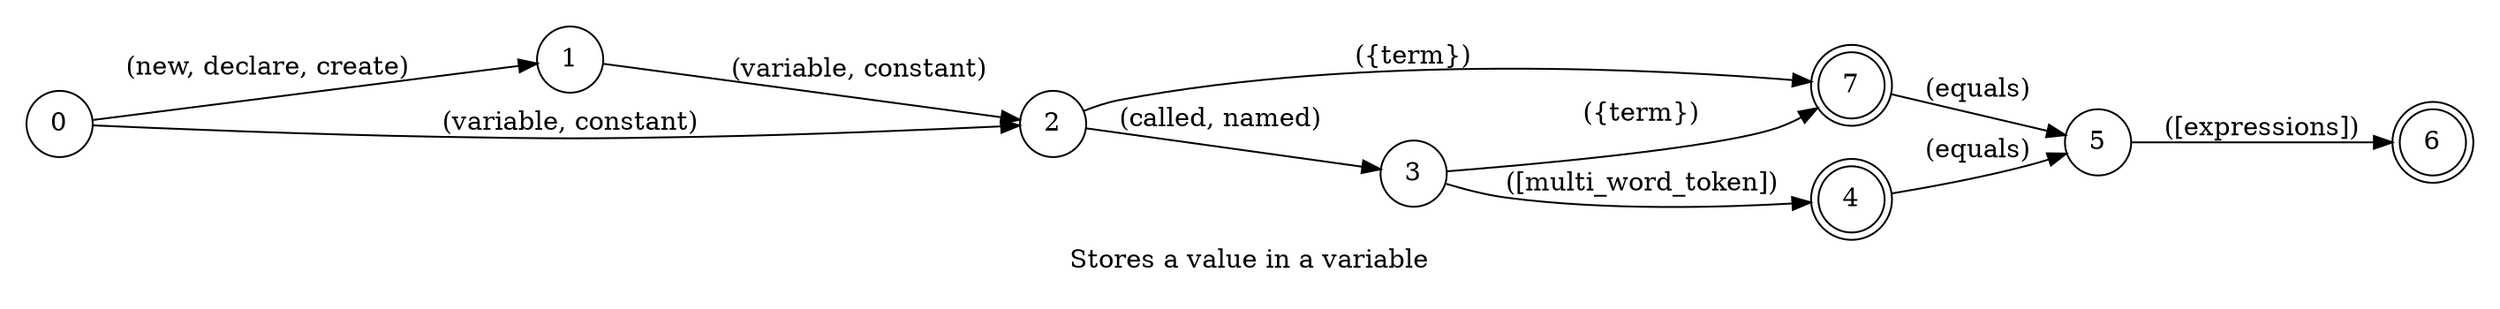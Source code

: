 digraph variable_assignment {
    id="variable_assignment";
    label="Stores a value in a variable";
    lang="en-US";
    langName="English";
    pad="0.2";
    rankdir=LR;
    node[shape=doublecircle]; 4 6 7;
    node[shape=circle];

    0 -> 1 [label="(new, declare, create)", store=isNew, normalizer=boolean];
    {1 0} -> 2 [label="(variable, constant)", store=memType];
    2 -> 3 [label="(called, named)"];
    3 -> 4 [label="([multi_word_token])", store=varName, extraArgs="{\"case\": \"camel\"}"];
    {2 3} -> 7 [label="({term})", store=varName];
    {4 7} -> 5 [label="(equals)"];
    5 -> 6 [label="([expressions])", store=expression];

    title="Stores a value in a variable";
    desc="Stores a number, string etc in a variable";
}